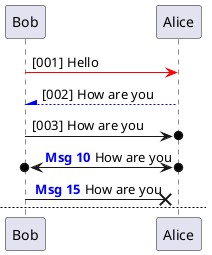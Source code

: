 @startuml

autonumber "[000]"

Bob -[#red]> Alice : Hello

Bob /-[#blue]- Alice : How are you

Bob ->o Alice : How are you

autonumber 10 5 "<font color=blue ><b> Msg 0"

Bob o<->o Alice : How are you

Bob ->x Alice : How are you

newpage A title to \n next page

Bob -> Alice : Hello



@enduml